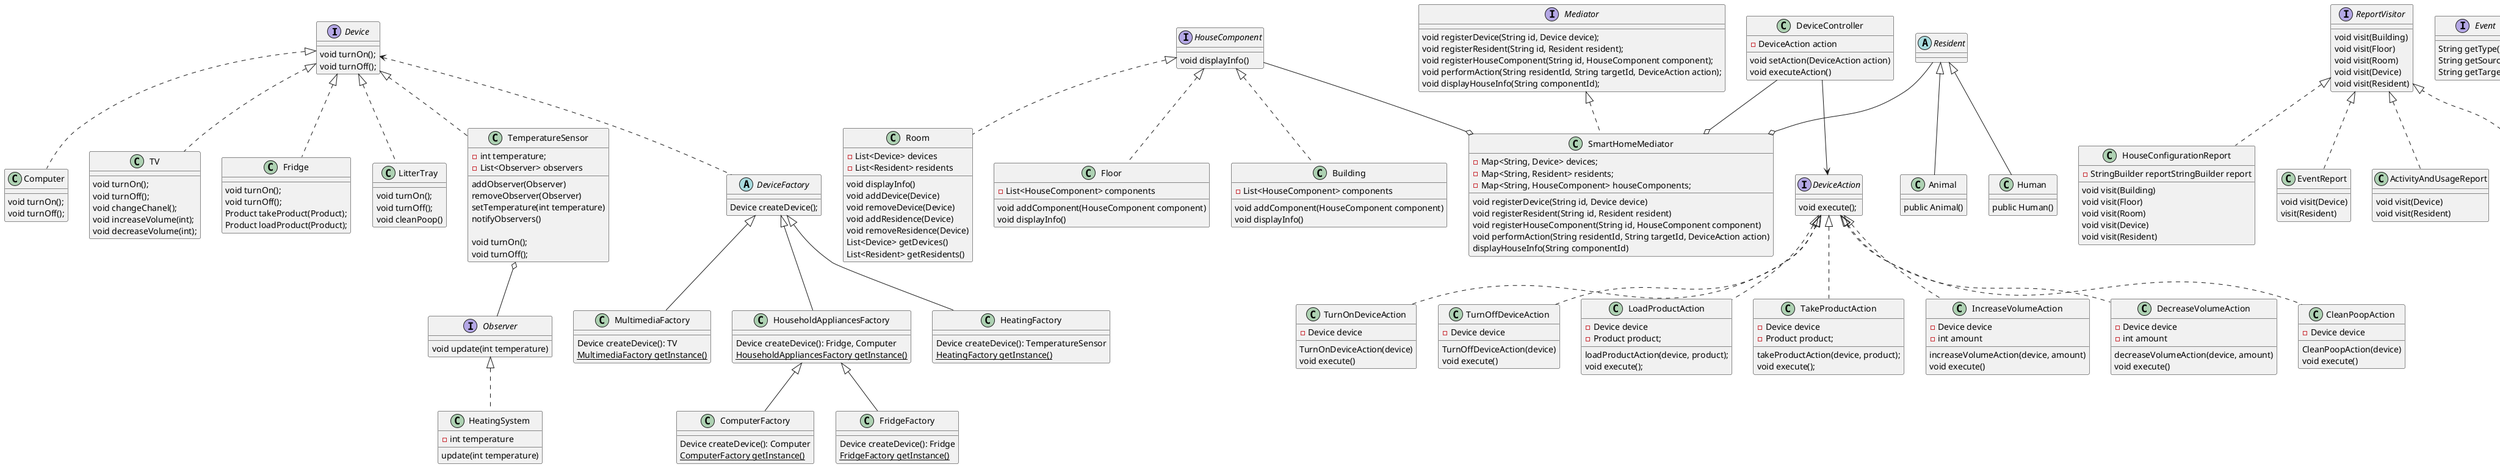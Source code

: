 @startuml

interface Device {
    void turnOn();
    void turnOff();

}

class Computer implements Device {
    void turnOn();
    void turnOff();

}

class TV implements Device {
    void turnOn();
    void turnOff();
    void changeChanel();
    void increaseVolume(int);
    void decreaseVolume(int);

}

class Fridge implements Device {
    void turnOn();
    void turnOff();
    Product takeProduct(Product);
    Product loadProduct(Product);

}

class LitterTray implements Device {
    void turnOn();
    void turnOff();
    void cleanPoop()

}

class TemperatureSensor implements Device {
    - int temperature;
    - List<Observer> observers
    addObserver(Observer)
    removeObserver(Observer)
    setTemperature(int temperature)
    notifyObservers()

    void turnOn();
    void turnOff();

}

abstract class DeviceFactory {
    Device createDevice();
}

class MultimediaFactory extends DeviceFactory {
    Device createDevice(): TV
    {static} MultimediaFactory getInstance()
}

class HouseholdAppliancesFactory extends DeviceFactory {
    Device createDevice(): Fridge, Computer
    {static} HouseholdAppliancesFactory getInstance()
}

class ComputerFactory extends HouseholdAppliancesFactory{
    Device createDevice(): Computer
    {static} ComputerFactory getInstance()
}

class FridgeFactory extends HouseholdAppliancesFactory{
    Device createDevice(): Fridge
    {static} FridgeFactory getInstance()
}

class HeatingFactory extends DeviceFactory {
    Device createDevice(): TemperatureSensor
    {static} HeatingFactory getInstance()
}

class HeatingSystem implements Observer{
   -int temperature
    update(int temperature)
'    if temperature is over 20 turn off heating else turn on
}

interface Observer {
    void update(int temperature)
}

interface HouseComponent {
    void displayInfo()

}

class Room implements HouseComponent {
    -List<Device> devices
    -List<Resident> residents

    void displayInfo()
    void addDevice(Device)
    void removeDevice(Device)
    void addResidence(Device)
    void removeResidence(Device)
    List<Device> getDevices()
    List<Resident> getResidents()

}

class Floor implements HouseComponent {
    -List<HouseComponent> components
    void addComponent(HouseComponent component)
    void displayInfo()

}

class Building implements HouseComponent {
    -List<HouseComponent> components
    void addComponent(HouseComponent component)
    void displayInfo()

}

interface DeviceAction {
    void execute();
}

class TurnOnDeviceAction implements DeviceAction {
    -Device device
    TurnOnDeviceAction(device)
    void execute()
}


class TurnOffDeviceAction implements DeviceAction {
    -Device device
    TurnOffDeviceAction(device)
    void execute()
}

class LoadProductAction implements DeviceAction {
    -Device device
    -Product product;
    loadProductAction(device, product);
    void execute();
}


class TakeProductAction implements DeviceAction {
    -Device device
    -Product product;
    takeProductAction(device, product);
    void execute();
}

class IncreaseVolumeAction implements DeviceAction {
    -Device device
    -int amount
    increaseVolumeAction(device, amount)
    void execute()
}

class DecreaseVolumeAction implements DeviceAction {
    -Device device
    -int amount
    decreaseVolumeAction(device, amount)
    void execute()
}

class CleanPoopAction implements DeviceAction {
    -Device device
    CleanPoopAction(device)
    void execute()
}


class DeviceController {
    -DeviceAction action
    void setAction(DeviceAction action)
    void executeAction()
}

interface Mediator {
   void registerDevice(String id, Device device);
   void registerResident(String id, Resident resident);
   void registerHouseComponent(String id, HouseComponent component);
   void performAction(String residentId, String targetId, DeviceAction action);
   void displayHouseInfo(String componentId);
}

class SmartHomeMediator implements Mediator{
    -Map<String, Device> devices;
    -Map<String, Resident> residents;
    -Map<String, HouseComponent> houseComponents;

    void registerDevice(String id, Device device)
    void registerResident(String id, Resident resident)
    void registerHouseComponent(String id, HouseComponent component)
    void performAction(String residentId, String targetId, DeviceAction action)
    displayHouseInfo(String componentId)
}


abstract class Resident {

}

class Human extends Resident{
    public Human()
}

class Animal extends Resident {
    public Animal()
}


interface ReportVisitor {
    void visit(Building)
    void visit(Floor)
    void visit(Room)
    void visit(Device)
    void visit(Resident)
}

class HouseConfigurationReport implements ReportVisitor {
    -StringBuilder reportStringBuilder report

    void visit(Building)
    void visit(Floor)
    void visit(Room)
    void visit(Device)
    void visit(Resident)
}

class EventReport implements ReportVisitor {
    void visit(Device)
    visit(Resident)
}

class ActivityAndUsageReport implements ReportVisitor {
    void visit(Device)
    void visit(Resident)
}

class ConsumptionReport implements ReportVisitor {
    void visit(Device)
}

interface Event {
    String getType();
    String getSource();
    String getTarget();
}



Device <.. DeviceFactory
TemperatureSensor o-- Observer
DeviceController --> DeviceAction

HouseComponent --o SmartHomeMediator
DeviceController --o SmartHomeMediator
Resident --o SmartHomeMediator


@enduml